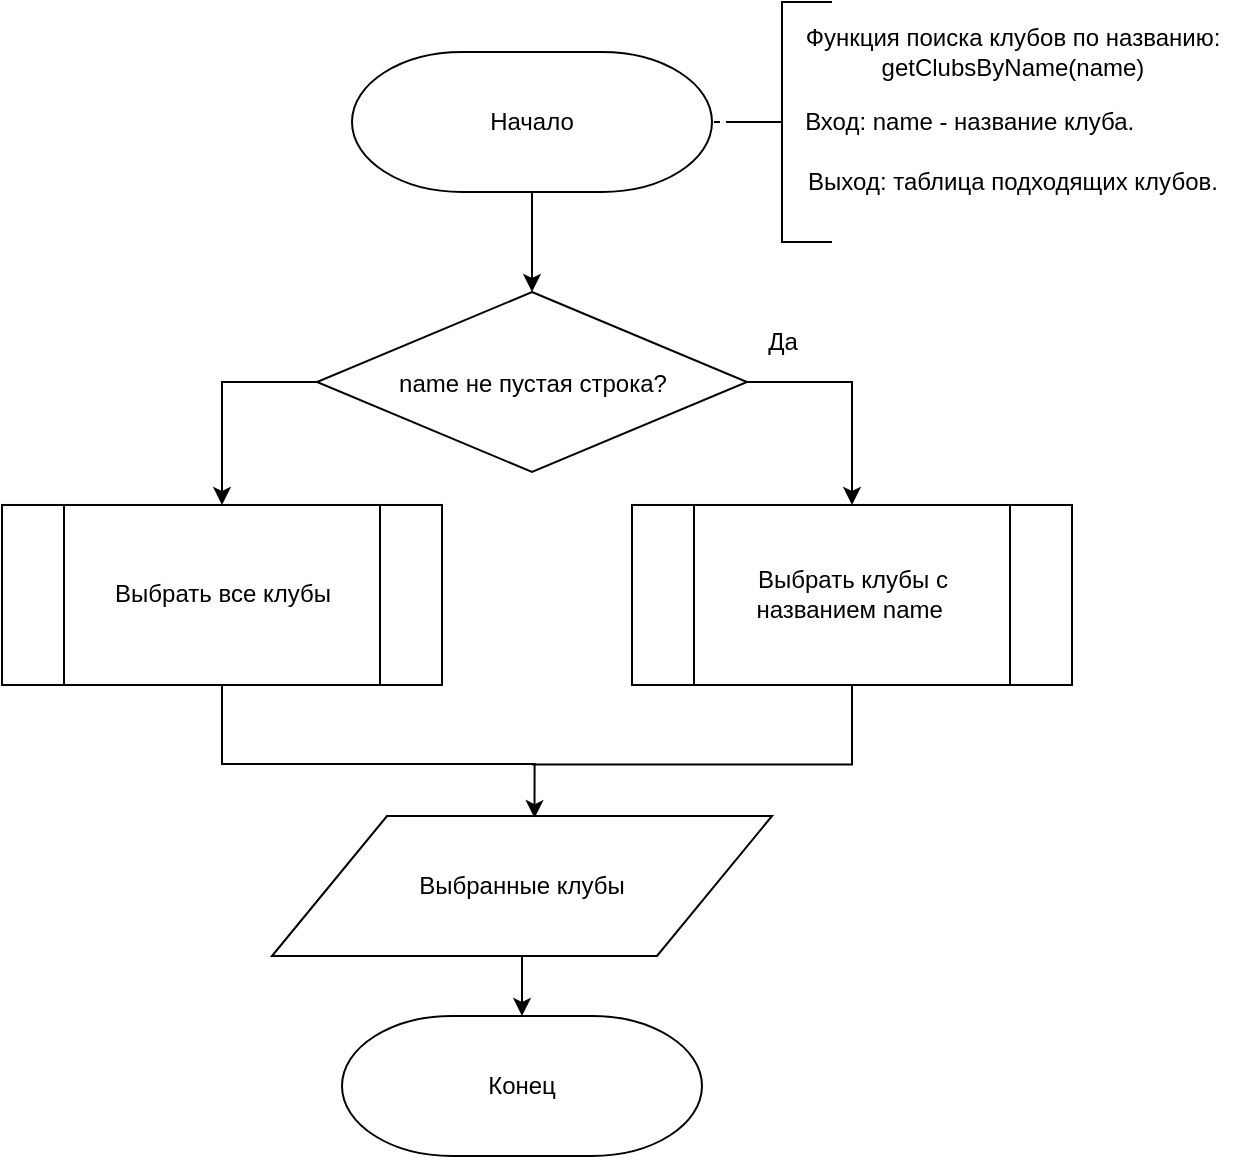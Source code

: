 <mxfile>
    <diagram id="dI4zbwlAalAfpZXlM3XU" name="Страница 1">
        <mxGraphModel dx="765" dy="-1099" grid="1" gridSize="10" guides="1" tooltips="1" connect="1" arrows="1" fold="1" page="1" pageScale="1" pageWidth="1169" pageHeight="827" math="0" shadow="0">
            <root>
                <mxCell id="0"/>
                <mxCell id="1" parent="0"/>
                <mxCell id="2" style="edgeStyle=none;html=1;exitX=0.5;exitY=1;exitDx=0;exitDy=0;exitPerimeter=0;" edge="1" parent="1" source="3" target="6">
                    <mxGeometry relative="1" as="geometry"/>
                </mxCell>
                <mxCell id="3" value="Начало" style="strokeWidth=1;html=1;shape=mxgraph.flowchart.terminator;whiteSpace=wrap;" vertex="1" parent="1">
                    <mxGeometry x="345" y="1765" width="180" height="70" as="geometry"/>
                </mxCell>
                <mxCell id="4" style="edgeStyle=orthogonalEdgeStyle;html=1;exitX=1;exitY=0.5;exitDx=0;exitDy=0;entryX=0.5;entryY=0;entryDx=0;entryDy=0;endArrow=classic;endFill=1;rounded=0;" edge="1" parent="1" source="6" target="10">
                    <mxGeometry relative="1" as="geometry"/>
                </mxCell>
                <mxCell id="5" style="edgeStyle=orthogonalEdgeStyle;rounded=0;html=1;exitX=0;exitY=0.5;exitDx=0;exitDy=0;entryX=0.5;entryY=0;entryDx=0;entryDy=0;endArrow=classic;endFill=1;" edge="1" parent="1" source="6" target="18">
                    <mxGeometry relative="1" as="geometry">
                        <mxPoint x="270" y="1995.0" as="targetPoint"/>
                    </mxGeometry>
                </mxCell>
                <mxCell id="6" value="&lt;span style=&quot;font-size: 12px&quot;&gt;name&lt;/span&gt;&lt;span style=&quot;font-size: 12px&quot;&gt;&amp;nbsp;не пустая строка?&lt;/span&gt;" style="rhombus;whiteSpace=wrap;html=1;fontSize=14;" vertex="1" parent="1">
                    <mxGeometry x="327.5" y="1885" width="215" height="90" as="geometry"/>
                </mxCell>
                <mxCell id="7" style="edgeStyle=none;html=1;exitX=0;exitY=0.5;exitDx=0;exitDy=0;exitPerimeter=0;endArrow=none;endFill=0;dashed=1;" edge="1" parent="1" source="8" target="3">
                    <mxGeometry relative="1" as="geometry"/>
                </mxCell>
                <mxCell id="8" value="" style="strokeWidth=1;html=1;shape=mxgraph.flowchart.annotation_2;align=left;labelPosition=right;pointerEvents=1;" vertex="1" parent="1">
                    <mxGeometry x="535" y="1740" width="50" height="120" as="geometry"/>
                </mxCell>
                <mxCell id="9" style="edgeStyle=orthogonalEdgeStyle;rounded=0;html=1;exitX=0.5;exitY=1;exitDx=0;exitDy=0;fontSize=12;endArrow=none;endFill=0;" edge="1" parent="1" source="10">
                    <mxGeometry relative="1" as="geometry">
                        <mxPoint x="435" y="2121.25" as="targetPoint"/>
                        <Array as="points">
                            <mxPoint x="595" y="2121.25"/>
                        </Array>
                    </mxGeometry>
                </mxCell>
                <mxCell id="10" value="Выбрать клубы&amp;nbsp;с названием&amp;nbsp;&lt;span&gt;name&lt;/span&gt;&amp;nbsp;" style="verticalLabelPosition=middle;verticalAlign=middle;html=1;shape=process;whiteSpace=wrap;rounded=0;size=0.14;arcSize=6;horizontal=1;align=center;labelPosition=center;" vertex="1" parent="1">
                    <mxGeometry x="485" y="1991.49" width="220" height="90" as="geometry"/>
                </mxCell>
                <mxCell id="11" value="Функция поиска клубов&amp;nbsp;по названию:&lt;br&gt;&lt;span&gt;getClubsByName(name)&lt;/span&gt;" style="text;html=1;align=center;verticalAlign=middle;resizable=0;points=[];autosize=1;strokeColor=none;fillColor=none;" vertex="1" parent="1">
                    <mxGeometry x="560" y="1750" width="230" height="30" as="geometry"/>
                </mxCell>
                <mxCell id="12" value="Конец" style="strokeWidth=1;html=1;shape=mxgraph.flowchart.terminator;whiteSpace=wrap;" vertex="1" parent="1">
                    <mxGeometry x="340" y="2247" width="180" height="70" as="geometry"/>
                </mxCell>
                <mxCell id="13" value="Вход: name - название клуба.&amp;nbsp; &amp;nbsp;&amp;nbsp;" style="text;html=1;align=center;verticalAlign=middle;resizable=0;points=[];autosize=1;strokeColor=none;fillColor=none;fontSize=12;" vertex="1" parent="1">
                    <mxGeometry x="560" y="1790" width="200" height="20" as="geometry"/>
                </mxCell>
                <mxCell id="14" value="Выход: таблица подходящих клубов." style="text;html=1;align=center;verticalAlign=middle;resizable=0;points=[];autosize=1;strokeColor=none;fillColor=none;fontSize=12;" vertex="1" parent="1">
                    <mxGeometry x="565" y="1820.24" width="220" height="20" as="geometry"/>
                </mxCell>
                <mxCell id="15" style="edgeStyle=orthogonalEdgeStyle;rounded=0;html=1;exitX=0.5;exitY=1;exitDx=0;exitDy=0;entryX=0.525;entryY=0.015;entryDx=0;entryDy=0;entryPerimeter=0;fontSize=12;endArrow=classic;endFill=1;" edge="1" parent="1" source="18" target="17">
                    <mxGeometry relative="1" as="geometry">
                        <Array as="points">
                            <mxPoint x="280" y="2121"/>
                            <mxPoint x="436" y="2121"/>
                        </Array>
                        <mxPoint x="270" y="2085" as="sourcePoint"/>
                    </mxGeometry>
                </mxCell>
                <mxCell id="16" style="edgeStyle=orthogonalEdgeStyle;rounded=0;html=1;exitX=0.5;exitY=1;exitDx=0;exitDy=0;entryX=0.5;entryY=0;entryDx=0;entryDy=0;entryPerimeter=0;fontSize=12;endArrow=classic;endFill=1;" edge="1" parent="1" source="17" target="12">
                    <mxGeometry relative="1" as="geometry"/>
                </mxCell>
                <mxCell id="17" value="Выбранные клубы" style="shape=parallelogram;html=1;strokeWidth=1;perimeter=parallelogramPerimeter;whiteSpace=wrap;rounded=0;arcSize=12;size=0.23;fontSize=12;" vertex="1" parent="1">
                    <mxGeometry x="305" y="2147" width="250" height="70" as="geometry"/>
                </mxCell>
                <mxCell id="18" value="Выбрать все клубы" style="verticalLabelPosition=middle;verticalAlign=middle;html=1;shape=process;whiteSpace=wrap;rounded=0;size=0.14;arcSize=6;horizontal=1;align=center;labelPosition=center;" vertex="1" parent="1">
                    <mxGeometry x="170" y="1991.49" width="220" height="90" as="geometry"/>
                </mxCell>
                <mxCell id="19" value="Да" style="text;html=1;align=center;verticalAlign=middle;resizable=0;points=[];autosize=1;strokeColor=none;fillColor=none;" vertex="1" parent="1">
                    <mxGeometry x="545" y="1900" width="30" height="20" as="geometry"/>
                </mxCell>
            </root>
        </mxGraphModel>
    </diagram>
</mxfile>